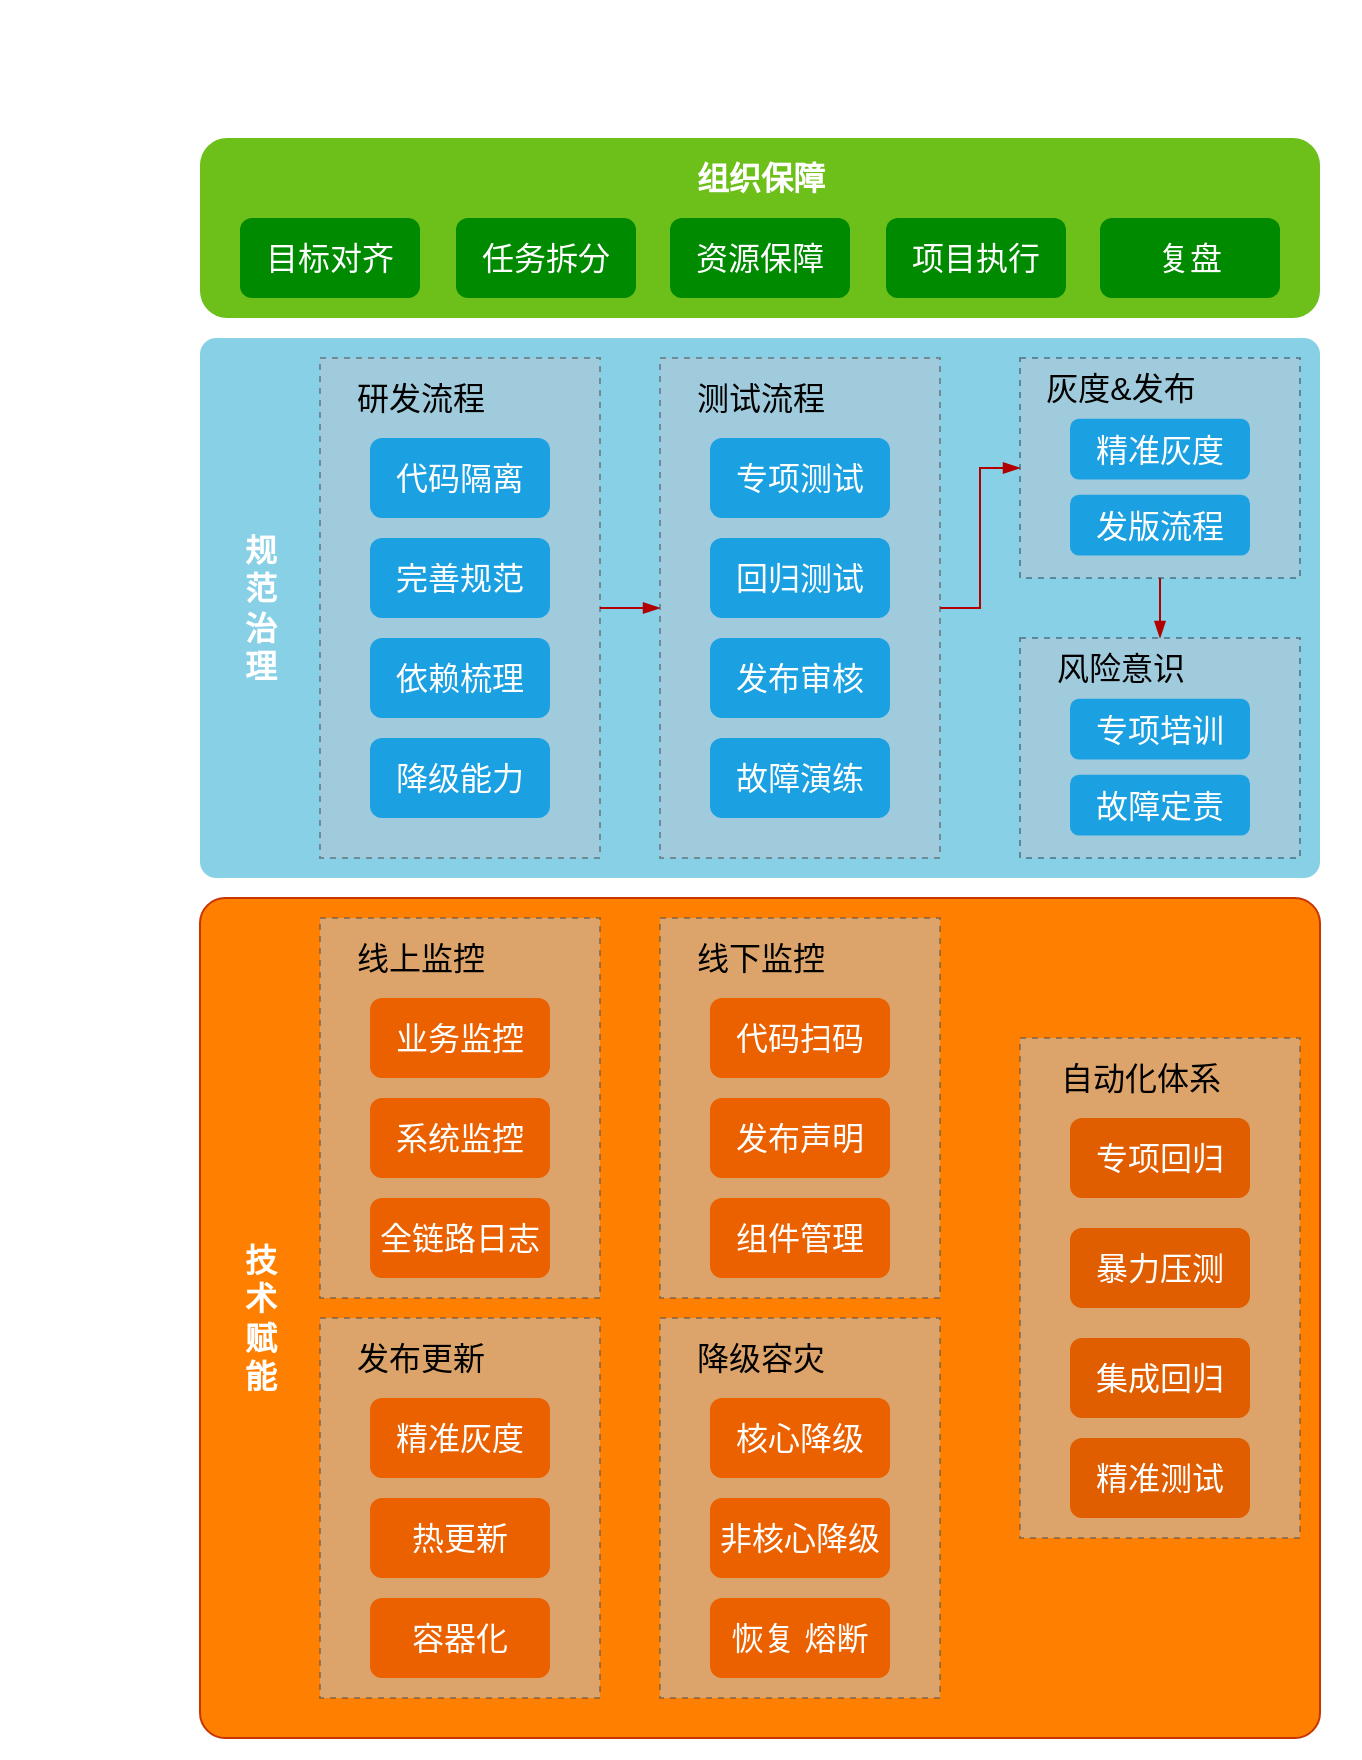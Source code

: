 <mxfile version="14.2.7" type="github">
  <diagram id="Ow_AVmy7Ml7WNaqZmlaC" name="Page-1">
    <mxGraphModel dx="1636" dy="788" grid="1" gridSize="10" guides="1" tooltips="1" connect="1" arrows="1" fold="1" page="1" pageScale="1" pageWidth="827" pageHeight="1169" math="0" shadow="0">
      <root>
        <mxCell id="0" />
        <mxCell id="1" parent="0" />
        <mxCell id="CxhGN7uguc151sI_CERg-47" value="" style="rounded=0;whiteSpace=wrap;html=1;dashed=1;gradientColor=none;fontSize=14;fillColor=#FFFFFF;strokeColor=none;" vertex="1" parent="1">
          <mxGeometry x="60" y="70" width="600" height="820" as="geometry" />
        </mxCell>
        <mxCell id="0TEbAbj2sO7XbBUJldYK-2" value="" style="whiteSpace=wrap;html=1;dashed=1;fillColor=none;strokeColor=#4D4D4D;" parent="1" vertex="1">
          <mxGeometry x="140" y="190" width="140" height="250" as="geometry" />
        </mxCell>
        <mxCell id="0TEbAbj2sO7XbBUJldYK-76" value="" style="whiteSpace=wrap;html=1;dashed=1;fillColor=none;strokeColor=#4D4D4D;" parent="1" vertex="1">
          <mxGeometry x="310" y="190" width="140" height="250" as="geometry" />
        </mxCell>
        <mxCell id="0TEbAbj2sO7XbBUJldYK-70" value="" style="rounded=1;whiteSpace=wrap;html=1;fontSize=16;arcSize=3;fillColor=#88D0E6;strokeColor=none;" parent="1" vertex="1">
          <mxGeometry x="80" y="180" width="560" height="270" as="geometry" />
        </mxCell>
        <mxCell id="0TEbAbj2sO7XbBUJldYK-1" value="" style="rounded=1;whiteSpace=wrap;html=1;fontColor=#ffffff;strokeColor=none;fillColor=#6DBF1A;" parent="1" vertex="1">
          <mxGeometry x="80" y="80" width="560" height="90" as="geometry" />
        </mxCell>
        <mxCell id="0TEbAbj2sO7XbBUJldYK-10" value="" style="group;fillColor=#bac8d3;dashed=1;opacity=50;strokeColor=#4D4D4D;container=0;" parent="1" vertex="1" connectable="0">
          <mxGeometry x="140" y="190" width="140" height="250" as="geometry" />
        </mxCell>
        <mxCell id="0TEbAbj2sO7XbBUJldYK-29" style="edgeStyle=orthogonalEdgeStyle;rounded=0;jumpStyle=none;orthogonalLoop=1;jettySize=auto;html=1;exitX=1;exitY=0.5;exitDx=0;exitDy=0;entryX=0;entryY=0.5;entryDx=0;entryDy=0;endArrow=blockThin;endFill=1;fontSize=16;fillColor=#e51400;strokeColor=#B20000;" parent="1" source="0TEbAbj2sO7XbBUJldYK-2" target="0TEbAbj2sO7XbBUJldYK-12" edge="1">
          <mxGeometry relative="1" as="geometry" />
        </mxCell>
        <mxCell id="0TEbAbj2sO7XbBUJldYK-30" value="" style="group;opacity=50;dashed=1;" parent="1" vertex="1" connectable="0">
          <mxGeometry x="490" y="190" width="140" height="110" as="geometry" />
        </mxCell>
        <mxCell id="0TEbAbj2sO7XbBUJldYK-21" value="" style="whiteSpace=wrap;html=1;dashed=1;fillColor=#bac8d3;strokeColor=#23445d;opacity=50;" parent="0TEbAbj2sO7XbBUJldYK-30" vertex="1">
          <mxGeometry width="140" height="110" as="geometry" />
        </mxCell>
        <mxCell id="0TEbAbj2sO7XbBUJldYK-22" value="&lt;span style=&quot;font-weight: normal&quot;&gt;灰度&amp;amp;发布&lt;/span&gt;" style="text;strokeColor=none;fillColor=none;html=1;fontSize=16;fontStyle=1;verticalAlign=middle;align=center;dashed=1;" parent="0TEbAbj2sO7XbBUJldYK-30" vertex="1">
          <mxGeometry width="100" height="30.4" as="geometry" />
        </mxCell>
        <mxCell id="0TEbAbj2sO7XbBUJldYK-23" value="精准灰度" style="rounded=1;whiteSpace=wrap;html=1;dashed=1;fontSize=16;fillColor=#1ba1e2;fontColor=#ffffff;strokeColor=none;" parent="0TEbAbj2sO7XbBUJldYK-30" vertex="1">
          <mxGeometry x="25" y="30.4" width="90" height="30.4" as="geometry" />
        </mxCell>
        <mxCell id="0TEbAbj2sO7XbBUJldYK-24" value="发版流程" style="rounded=1;whiteSpace=wrap;html=1;dashed=1;fontSize=16;fillColor=#1ba1e2;fontColor=#ffffff;strokeColor=none;" parent="0TEbAbj2sO7XbBUJldYK-30" vertex="1">
          <mxGeometry x="25" y="68.4" width="90" height="30.4" as="geometry" />
        </mxCell>
        <mxCell id="0TEbAbj2sO7XbBUJldYK-53" value="" style="edgeStyle=orthogonalEdgeStyle;rounded=0;jumpStyle=none;orthogonalLoop=1;jettySize=auto;html=1;endArrow=blockThin;endFill=1;fontSize=16;entryX=0;entryY=0.5;entryDx=0;entryDy=0;fillColor=#e51400;strokeColor=#B20000;" parent="1" source="0TEbAbj2sO7XbBUJldYK-12" target="0TEbAbj2sO7XbBUJldYK-21" edge="1">
          <mxGeometry relative="1" as="geometry">
            <mxPoint x="640" y="300" as="targetPoint" />
          </mxGeometry>
        </mxCell>
        <mxCell id="0TEbAbj2sO7XbBUJldYK-65" value="" style="edgeStyle=orthogonalEdgeStyle;rounded=0;jumpStyle=none;orthogonalLoop=1;jettySize=auto;html=1;endArrow=blockThin;endFill=1;fontSize=16;fillColor=#e51400;strokeColor=#B20000;" parent="1" source="0TEbAbj2sO7XbBUJldYK-21" edge="1">
          <mxGeometry relative="1" as="geometry">
            <mxPoint x="560" y="330" as="targetPoint" />
          </mxGeometry>
        </mxCell>
        <mxCell id="0TEbAbj2sO7XbBUJldYK-39" value="" style="whiteSpace=wrap;html=1;dashed=1;fillColor=#bac8d3;strokeColor=#23445D;opacity=50;" parent="1" vertex="1">
          <mxGeometry x="490" y="330" width="140" height="110" as="geometry" />
        </mxCell>
        <mxCell id="0TEbAbj2sO7XbBUJldYK-40" value="&lt;span style=&quot;font-weight: normal&quot;&gt;风险意识&lt;/span&gt;" style="text;strokeColor=none;fillColor=none;html=1;fontSize=16;fontStyle=1;verticalAlign=middle;align=center;dashed=1;" parent="1" vertex="1">
          <mxGeometry x="490" y="330" width="100" height="30.4" as="geometry" />
        </mxCell>
        <mxCell id="0TEbAbj2sO7XbBUJldYK-41" value="专项培训" style="rounded=1;whiteSpace=wrap;html=1;dashed=1;fontSize=16;fillColor=#1ba1e2;fontColor=#ffffff;strokeColor=none;" parent="1" vertex="1">
          <mxGeometry x="515" y="360.4" width="90" height="30.4" as="geometry" />
        </mxCell>
        <mxCell id="0TEbAbj2sO7XbBUJldYK-42" value="故障定责" style="rounded=1;whiteSpace=wrap;html=1;dashed=1;fontSize=16;fillColor=#1ba1e2;fontColor=#ffffff;strokeColor=none;" parent="1" vertex="1">
          <mxGeometry x="515" y="398.4" width="90" height="30.4" as="geometry" />
        </mxCell>
        <mxCell id="0TEbAbj2sO7XbBUJldYK-71" value="&lt;font color=&quot;#ffffff&quot; style=&quot;font-size: 16px&quot;&gt;规&lt;br&gt;范&lt;br style=&quot;font-size: 16px&quot;&gt;治&lt;br&gt;理&lt;br&gt;&lt;/font&gt;" style="text;strokeColor=none;fillColor=none;html=1;fontSize=16;fontStyle=1;verticalAlign=middle;align=center;rounded=1;" parent="1" vertex="1">
          <mxGeometry x="90" y="295" width="40" height="40" as="geometry" />
        </mxCell>
        <mxCell id="0TEbAbj2sO7XbBUJldYK-72" value="" style="rounded=1;whiteSpace=wrap;html=1;fontSize=16;arcSize=3;strokeColor=#C73500;fontColor=#ffffff;fillColor=#FF8000;" parent="1" vertex="1">
          <mxGeometry x="80" y="460" width="560" height="420" as="geometry" />
        </mxCell>
        <mxCell id="0TEbAbj2sO7XbBUJldYK-73" value="&lt;font color=&quot;#ffffff&quot;&gt;技&lt;br&gt;术&lt;br&gt;赋&lt;br&gt;能&lt;br&gt;&lt;/font&gt;" style="text;strokeColor=none;fillColor=none;html=1;fontSize=16;fontStyle=1;verticalAlign=middle;align=center;rounded=1;" parent="1" vertex="1">
          <mxGeometry x="90" y="650" width="40" height="40" as="geometry" />
        </mxCell>
        <mxCell id="0TEbAbj2sO7XbBUJldYK-12" value="" style="whiteSpace=wrap;html=1;dashed=1;fillColor=#bac8d3;opacity=50;strokeColor=#4D4D4D;" parent="1" vertex="1">
          <mxGeometry x="310" y="190" width="140" height="250" as="geometry" />
        </mxCell>
        <mxCell id="0TEbAbj2sO7XbBUJldYK-13" value="测试流程" style="text;strokeColor=none;fillColor=none;html=1;fontSize=16;fontStyle=0;verticalAlign=middle;align=center;dashed=1;" parent="1" vertex="1">
          <mxGeometry x="310" y="190" width="100" height="40" as="geometry" />
        </mxCell>
        <mxCell id="0TEbAbj2sO7XbBUJldYK-14" value="专项测试" style="rounded=1;whiteSpace=wrap;html=1;dashed=1;fontSize=16;fillColor=#1ba1e2;fontColor=#ffffff;strokeColor=none;" parent="1" vertex="1">
          <mxGeometry x="335" y="230" width="90" height="40" as="geometry" />
        </mxCell>
        <mxCell id="0TEbAbj2sO7XbBUJldYK-15" value="回归测试" style="rounded=1;whiteSpace=wrap;html=1;dashed=1;fontSize=16;fillColor=#1ba1e2;fontColor=#ffffff;strokeColor=none;" parent="1" vertex="1">
          <mxGeometry x="335" y="280" width="90" height="40" as="geometry" />
        </mxCell>
        <mxCell id="0TEbAbj2sO7XbBUJldYK-16" value="发布审核" style="rounded=1;whiteSpace=wrap;html=1;dashed=1;fontSize=16;fillColor=#1ba1e2;fontColor=#ffffff;strokeColor=none;" parent="1" vertex="1">
          <mxGeometry x="335" y="330" width="90" height="40" as="geometry" />
        </mxCell>
        <mxCell id="0TEbAbj2sO7XbBUJldYK-17" value="故障演练" style="rounded=1;whiteSpace=wrap;html=1;dashed=1;fontSize=16;fillColor=#1ba1e2;fontColor=#ffffff;strokeColor=none;" parent="1" vertex="1">
          <mxGeometry x="335" y="380" width="90" height="40" as="geometry" />
        </mxCell>
        <mxCell id="0TEbAbj2sO7XbBUJldYK-4" value="&lt;span style=&quot;font-weight: normal&quot;&gt;研发流程&lt;/span&gt;" style="text;strokeColor=none;fillColor=none;html=1;fontSize=16;fontStyle=1;verticalAlign=middle;align=center;dashed=1;" parent="1" vertex="1">
          <mxGeometry x="140" y="190" width="100" height="40" as="geometry" />
        </mxCell>
        <mxCell id="0TEbAbj2sO7XbBUJldYK-5" value="代码隔离" style="rounded=1;whiteSpace=wrap;html=1;dashed=1;fontSize=16;fillColor=#1ba1e2;fontColor=#ffffff;strokeColor=none;" parent="1" vertex="1">
          <mxGeometry x="165" y="230" width="90" height="40" as="geometry" />
        </mxCell>
        <mxCell id="0TEbAbj2sO7XbBUJldYK-6" value="完善规范" style="rounded=1;whiteSpace=wrap;html=1;dashed=1;fontSize=16;fillColor=#1ba1e2;fontColor=#ffffff;strokeColor=none;" parent="1" vertex="1">
          <mxGeometry x="165" y="280" width="90" height="40" as="geometry" />
        </mxCell>
        <mxCell id="0TEbAbj2sO7XbBUJldYK-7" value="依赖梳理" style="rounded=1;whiteSpace=wrap;html=1;dashed=1;fontSize=16;fillColor=#1ba1e2;fontColor=#ffffff;strokeColor=none;" parent="1" vertex="1">
          <mxGeometry x="165" y="330" width="90" height="40" as="geometry" />
        </mxCell>
        <mxCell id="0TEbAbj2sO7XbBUJldYK-8" value="降级能力" style="rounded=1;whiteSpace=wrap;html=1;dashed=1;fontSize=16;fillColor=#1ba1e2;fontColor=#ffffff;strokeColor=none;" parent="1" vertex="1">
          <mxGeometry x="165" y="380" width="90" height="40" as="geometry" />
        </mxCell>
        <mxCell id="CxhGN7uguc151sI_CERg-1" value="" style="group;fillColor=#bac8d3;dashed=1;opacity=50;strokeColor=#4D4D4D;container=0;" vertex="1" connectable="0" parent="1">
          <mxGeometry x="140" y="470" width="140" height="190" as="geometry" />
        </mxCell>
        <mxCell id="CxhGN7uguc151sI_CERg-2" value="&lt;span style=&quot;font-weight: 400&quot;&gt;线上监控&lt;/span&gt;" style="text;strokeColor=none;fillColor=none;html=1;fontSize=16;fontStyle=1;verticalAlign=middle;align=center;dashed=1;" vertex="1" parent="1">
          <mxGeometry x="140" y="470" width="100" height="40" as="geometry" />
        </mxCell>
        <mxCell id="CxhGN7uguc151sI_CERg-13" value="业务监控" style="rounded=1;whiteSpace=wrap;html=1;dashed=1;fontSize=16;fontColor=#ffffff;fillColor=#EB6100;strokeColor=none;" vertex="1" parent="1">
          <mxGeometry x="165" y="510" width="90" height="40" as="geometry" />
        </mxCell>
        <mxCell id="CxhGN7uguc151sI_CERg-14" value="系统监控" style="rounded=1;whiteSpace=wrap;html=1;dashed=1;fontSize=16;fontColor=#ffffff;fillColor=#EB6100;strokeColor=none;" vertex="1" parent="1">
          <mxGeometry x="165" y="560" width="90" height="40" as="geometry" />
        </mxCell>
        <mxCell id="CxhGN7uguc151sI_CERg-15" value="全链路日志" style="rounded=1;whiteSpace=wrap;html=1;dashed=1;fontSize=16;fontColor=#ffffff;fillColor=#EB6100;strokeColor=none;" vertex="1" parent="1">
          <mxGeometry x="165" y="610" width="90" height="40" as="geometry" />
        </mxCell>
        <mxCell id="CxhGN7uguc151sI_CERg-20" value="" style="group;fillColor=#bac8d3;dashed=1;opacity=50;strokeColor=#4D4D4D;container=0;" vertex="1" connectable="0" parent="1">
          <mxGeometry x="310" y="470" width="140" height="190" as="geometry" />
        </mxCell>
        <mxCell id="CxhGN7uguc151sI_CERg-21" value="&lt;span style=&quot;font-weight: 400&quot;&gt;线下监控&lt;/span&gt;" style="text;strokeColor=none;fillColor=none;html=1;fontSize=16;fontStyle=1;verticalAlign=middle;align=center;dashed=1;" vertex="1" parent="1">
          <mxGeometry x="310" y="470" width="100" height="40" as="geometry" />
        </mxCell>
        <mxCell id="CxhGN7uguc151sI_CERg-23" value="代码扫码" style="rounded=1;whiteSpace=wrap;html=1;dashed=1;fontSize=16;fontColor=#ffffff;fillColor=#EB6100;strokeColor=none;" vertex="1" parent="1">
          <mxGeometry x="335" y="510" width="90" height="40" as="geometry" />
        </mxCell>
        <mxCell id="CxhGN7uguc151sI_CERg-24" value="发布声明" style="rounded=1;whiteSpace=wrap;html=1;dashed=1;fontSize=16;fontColor=#ffffff;fillColor=#EB6100;strokeColor=none;" vertex="1" parent="1">
          <mxGeometry x="335" y="560" width="90" height="40" as="geometry" />
        </mxCell>
        <mxCell id="CxhGN7uguc151sI_CERg-25" value="组件管理" style="rounded=1;whiteSpace=wrap;html=1;dashed=1;fontSize=16;fontColor=#ffffff;fillColor=#EB6100;strokeColor=none;" vertex="1" parent="1">
          <mxGeometry x="335" y="610" width="90" height="40" as="geometry" />
        </mxCell>
        <mxCell id="CxhGN7uguc151sI_CERg-26" value="" style="group;fillColor=#bac8d3;dashed=1;opacity=50;strokeColor=#4D4D4D;container=0;" vertex="1" connectable="0" parent="1">
          <mxGeometry x="140" y="670" width="140" height="190" as="geometry" />
        </mxCell>
        <mxCell id="CxhGN7uguc151sI_CERg-28" value="&lt;span style=&quot;font-weight: 400&quot;&gt;发布更新&lt;/span&gt;" style="text;strokeColor=none;fillColor=none;html=1;fontSize=16;fontStyle=1;verticalAlign=middle;align=center;dashed=1;" vertex="1" parent="1">
          <mxGeometry x="140" y="670" width="100" height="40" as="geometry" />
        </mxCell>
        <mxCell id="CxhGN7uguc151sI_CERg-30" value="精准灰度" style="rounded=1;whiteSpace=wrap;html=1;dashed=1;fontSize=16;fontColor=#ffffff;fillColor=#EB6100;strokeColor=none;" vertex="1" parent="1">
          <mxGeometry x="165" y="710" width="90" height="40" as="geometry" />
        </mxCell>
        <mxCell id="CxhGN7uguc151sI_CERg-31" value="热更新" style="rounded=1;whiteSpace=wrap;html=1;dashed=1;fontSize=16;fontColor=#ffffff;fillColor=#EB6100;strokeColor=none;" vertex="1" parent="1">
          <mxGeometry x="165" y="760" width="90" height="40" as="geometry" />
        </mxCell>
        <mxCell id="CxhGN7uguc151sI_CERg-32" value="容器化" style="rounded=1;whiteSpace=wrap;html=1;dashed=1;fontSize=16;fontColor=#ffffff;fillColor=#EB6100;strokeColor=none;" vertex="1" parent="1">
          <mxGeometry x="165" y="810" width="90" height="40" as="geometry" />
        </mxCell>
        <mxCell id="CxhGN7uguc151sI_CERg-33" value="" style="group;fillColor=#bac8d3;dashed=1;opacity=50;strokeColor=#4D4D4D;container=0;" vertex="1" connectable="0" parent="1">
          <mxGeometry x="310" y="670" width="140" height="190" as="geometry" />
        </mxCell>
        <mxCell id="CxhGN7uguc151sI_CERg-34" value="&lt;span style=&quot;font-weight: 400&quot;&gt;降级容灾&lt;/span&gt;" style="text;strokeColor=none;fillColor=none;html=1;fontSize=16;fontStyle=1;verticalAlign=middle;align=center;dashed=1;" vertex="1" parent="1">
          <mxGeometry x="310" y="670" width="100" height="40" as="geometry" />
        </mxCell>
        <mxCell id="CxhGN7uguc151sI_CERg-36" value="核心降级" style="rounded=1;whiteSpace=wrap;html=1;dashed=1;fontSize=16;fontColor=#ffffff;fillColor=#EB6100;strokeColor=none;" vertex="1" parent="1">
          <mxGeometry x="335" y="710" width="90" height="40" as="geometry" />
        </mxCell>
        <mxCell id="CxhGN7uguc151sI_CERg-37" value="非核心降级" style="rounded=1;whiteSpace=wrap;html=1;dashed=1;fontSize=16;fontColor=#ffffff;fillColor=#EB6100;strokeColor=none;" vertex="1" parent="1">
          <mxGeometry x="335" y="760" width="90" height="40" as="geometry" />
        </mxCell>
        <mxCell id="CxhGN7uguc151sI_CERg-38" value="恢复 熔断" style="rounded=1;whiteSpace=wrap;html=1;dashed=1;fontSize=16;fontColor=#ffffff;fillColor=#EB6100;strokeColor=none;" vertex="1" parent="1">
          <mxGeometry x="335" y="810" width="90" height="40" as="geometry" />
        </mxCell>
        <mxCell id="CxhGN7uguc151sI_CERg-39" value="" style="group" vertex="1" connectable="0" parent="1">
          <mxGeometry x="490" y="530" width="140" height="250" as="geometry" />
        </mxCell>
        <mxCell id="CxhGN7uguc151sI_CERg-3" value="" style="group;fillColor=#bac8d3;dashed=1;opacity=50;strokeColor=#4D4D4D;container=0;" vertex="1" connectable="0" parent="CxhGN7uguc151sI_CERg-39">
          <mxGeometry width="140" height="250" as="geometry" />
        </mxCell>
        <mxCell id="CxhGN7uguc151sI_CERg-4" value="&lt;span style=&quot;font-weight: 400&quot;&gt;&lt;font style=&quot;font-size: 16px&quot;&gt;自动化体系&lt;/font&gt;&lt;/span&gt;" style="text;strokeColor=none;fillColor=none;html=1;fontSize=16;fontStyle=1;verticalAlign=middle;align=center;dashed=1;" vertex="1" parent="CxhGN7uguc151sI_CERg-39">
          <mxGeometry width="120" height="40" as="geometry" />
        </mxCell>
        <mxCell id="CxhGN7uguc151sI_CERg-9" value="专项回归" style="rounded=1;whiteSpace=wrap;html=1;dashed=1;fontSize=16;fontColor=#ffffff;fillColor=#E05D00;strokeColor=none;" vertex="1" parent="CxhGN7uguc151sI_CERg-39">
          <mxGeometry x="25" y="40" width="90" height="40" as="geometry" />
        </mxCell>
        <mxCell id="CxhGN7uguc151sI_CERg-10" value="暴力压测" style="rounded=1;whiteSpace=wrap;html=1;dashed=1;fontSize=16;fontColor=#ffffff;fillColor=#E05D00;strokeColor=none;" vertex="1" parent="CxhGN7uguc151sI_CERg-39">
          <mxGeometry x="25" y="95" width="90" height="40" as="geometry" />
        </mxCell>
        <mxCell id="CxhGN7uguc151sI_CERg-11" value="集成回归" style="rounded=1;whiteSpace=wrap;html=1;dashed=1;fontSize=16;fontColor=#ffffff;fillColor=#E05D00;strokeColor=none;" vertex="1" parent="CxhGN7uguc151sI_CERg-39">
          <mxGeometry x="25" y="150" width="90" height="40" as="geometry" />
        </mxCell>
        <mxCell id="CxhGN7uguc151sI_CERg-12" value="精准测试" style="rounded=1;whiteSpace=wrap;html=1;dashed=1;fontSize=16;fontColor=#ffffff;fillColor=#E05D00;strokeColor=none;" vertex="1" parent="CxhGN7uguc151sI_CERg-39">
          <mxGeometry x="25" y="200" width="90" height="40" as="geometry" />
        </mxCell>
        <mxCell id="CxhGN7uguc151sI_CERg-40" value="&lt;font color=&quot;#ffffff&quot; style=&quot;font-size: 16px&quot;&gt;组&lt;br&gt;织&lt;br&gt;保&lt;br&gt;障&lt;br&gt;&lt;/font&gt;" style="text;strokeColor=none;fillColor=none;html=1;fontSize=16;fontStyle=1;verticalAlign=middle;align=center;rounded=1;" vertex="1" parent="1">
          <mxGeometry x="-20" y="30" width="50" height="40" as="geometry" />
        </mxCell>
        <mxCell id="CxhGN7uguc151sI_CERg-41" value="目标对齐" style="rounded=1;whiteSpace=wrap;html=1;dashed=1;fontSize=16;fontColor=#ffffff;fillColor=#008a00;strokeColor=none;" vertex="1" parent="1">
          <mxGeometry x="100" y="120" width="90" height="40" as="geometry" />
        </mxCell>
        <mxCell id="CxhGN7uguc151sI_CERg-42" value="资源保障" style="rounded=1;whiteSpace=wrap;html=1;dashed=1;fontSize=16;fontColor=#ffffff;fillColor=#008a00;strokeColor=none;" vertex="1" parent="1">
          <mxGeometry x="315" y="120" width="90" height="40" as="geometry" />
        </mxCell>
        <mxCell id="CxhGN7uguc151sI_CERg-43" value="任务拆分" style="rounded=1;whiteSpace=wrap;html=1;dashed=1;fontSize=16;fontColor=#ffffff;fillColor=#008a00;strokeColor=none;" vertex="1" parent="1">
          <mxGeometry x="208" y="120" width="90" height="40" as="geometry" />
        </mxCell>
        <mxCell id="CxhGN7uguc151sI_CERg-44" value="项目执行" style="rounded=1;whiteSpace=wrap;html=1;dashed=1;fontSize=16;fontColor=#ffffff;fillColor=#008a00;strokeColor=none;" vertex="1" parent="1">
          <mxGeometry x="423" y="120" width="90" height="40" as="geometry" />
        </mxCell>
        <mxCell id="CxhGN7uguc151sI_CERg-45" value="&lt;font color=&quot;#ffffff&quot; style=&quot;font-size: 16px&quot;&gt;组织保障&lt;br&gt;&lt;/font&gt;" style="text;strokeColor=none;fillColor=none;html=1;fontSize=16;fontStyle=1;verticalAlign=middle;align=center;rounded=1;" vertex="1" parent="1">
          <mxGeometry x="340" y="80" width="40" height="40" as="geometry" />
        </mxCell>
        <mxCell id="CxhGN7uguc151sI_CERg-46" value="复盘" style="rounded=1;whiteSpace=wrap;html=1;dashed=1;fontSize=16;fontColor=#ffffff;fillColor=#008a00;strokeColor=none;" vertex="1" parent="1">
          <mxGeometry x="530" y="120" width="90" height="40" as="geometry" />
        </mxCell>
      </root>
    </mxGraphModel>
  </diagram>
</mxfile>
